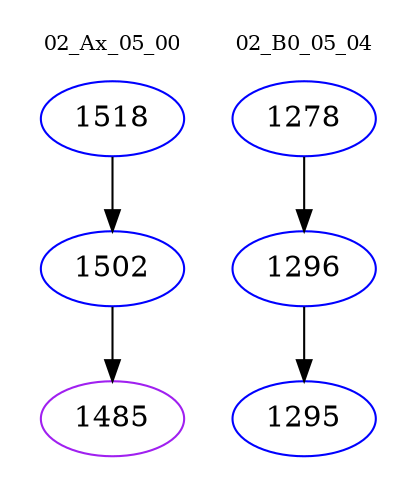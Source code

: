 digraph{
subgraph cluster_0 {
color = white
label = "02_Ax_05_00";
fontsize=10;
T0_1518 [label="1518", color="blue"]
T0_1518 -> T0_1502 [color="black"]
T0_1502 [label="1502", color="blue"]
T0_1502 -> T0_1485 [color="black"]
T0_1485 [label="1485", color="purple"]
}
subgraph cluster_1 {
color = white
label = "02_B0_05_04";
fontsize=10;
T1_1278 [label="1278", color="blue"]
T1_1278 -> T1_1296 [color="black"]
T1_1296 [label="1296", color="blue"]
T1_1296 -> T1_1295 [color="black"]
T1_1295 [label="1295", color="blue"]
}
}
